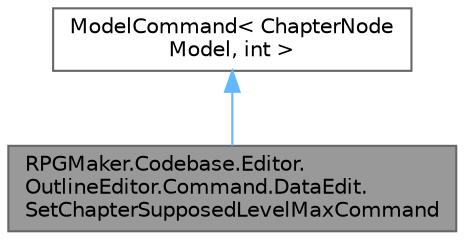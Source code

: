 digraph "RPGMaker.Codebase.Editor.OutlineEditor.Command.DataEdit.SetChapterSupposedLevelMaxCommand"
{
 // LATEX_PDF_SIZE
  bgcolor="transparent";
  edge [fontname=Helvetica,fontsize=10,labelfontname=Helvetica,labelfontsize=10];
  node [fontname=Helvetica,fontsize=10,shape=box,height=0.2,width=0.4];
  Node1 [id="Node000001",label="RPGMaker.Codebase.Editor.\lOutlineEditor.Command.DataEdit.\lSetChapterSupposedLevelMaxCommand",height=0.2,width=0.4,color="gray40", fillcolor="grey60", style="filled", fontcolor="black",tooltip="😁 章想定レベル最大命令"];
  Node2 -> Node1 [id="edge1_Node000001_Node000002",dir="back",color="steelblue1",style="solid",tooltip=" "];
  Node2 [id="Node000002",label="ModelCommand\< ChapterNode\lModel, int \>",height=0.2,width=0.4,color="gray40", fillcolor="white", style="filled",tooltip=" "];
}
